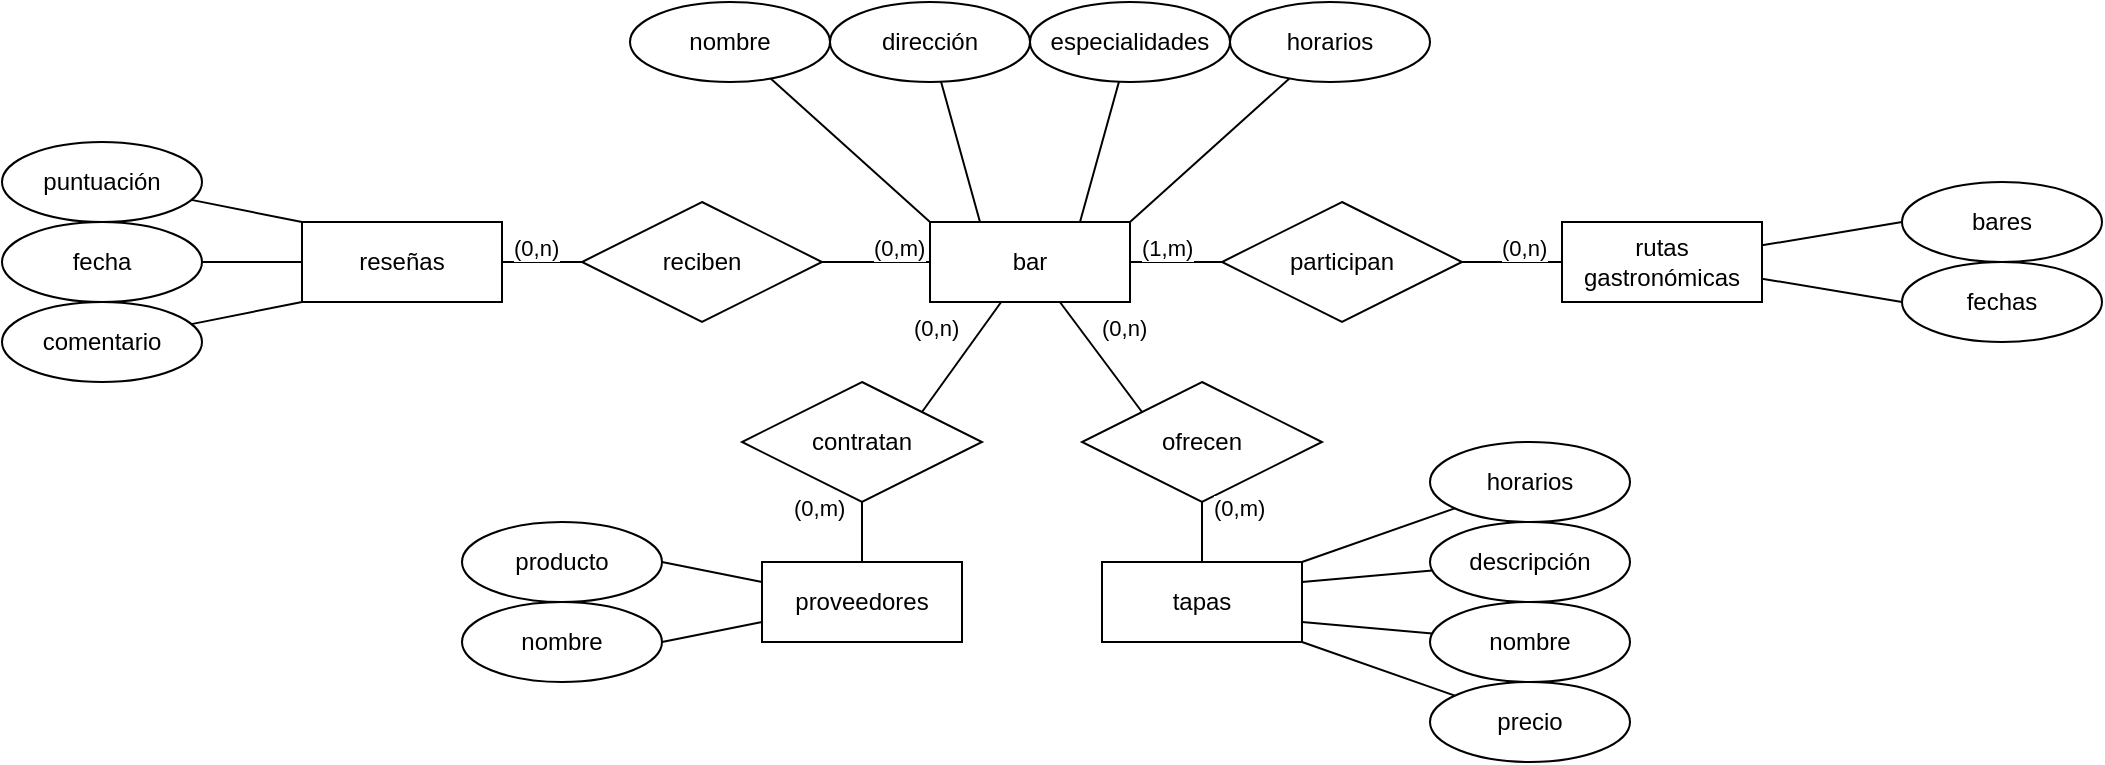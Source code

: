 <mxfile version="24.7.17">
  <diagram name="Página-1" id="t2JkzWrTatsrrkg4-881">
    <mxGraphModel grid="1" page="1" gridSize="10" guides="1" tooltips="1" connect="1" arrows="1" fold="1" pageScale="1" pageWidth="827" pageHeight="1169" math="0" shadow="0">
      <root>
        <mxCell id="0" />
        <mxCell id="1" parent="0" />
        <mxCell id="-gUTgzA7Ncet8yA0ThvM-30" style="edgeStyle=none;shape=connector;rounded=0;orthogonalLoop=1;jettySize=auto;html=1;exitX=1;exitY=0.5;exitDx=0;exitDy=0;entryX=0;entryY=0.5;entryDx=0;entryDy=0;strokeColor=default;align=center;verticalAlign=middle;fontFamily=Helvetica;fontSize=11;fontColor=default;labelBackgroundColor=default;endArrow=none;endFill=0;" edge="1" parent="1" source="-gUTgzA7Ncet8yA0ThvM-1" target="-gUTgzA7Ncet8yA0ThvM-3">
          <mxGeometry relative="1" as="geometry" />
        </mxCell>
        <mxCell id="-gUTgzA7Ncet8yA0ThvM-38" style="edgeStyle=none;shape=connector;rounded=0;orthogonalLoop=1;jettySize=auto;html=1;entryX=1;entryY=0;entryDx=0;entryDy=0;strokeColor=default;align=center;verticalAlign=middle;fontFamily=Helvetica;fontSize=11;fontColor=default;labelBackgroundColor=default;endArrow=none;endFill=0;" edge="1" parent="1" source="-gUTgzA7Ncet8yA0ThvM-1" target="-gUTgzA7Ncet8yA0ThvM-10">
          <mxGeometry relative="1" as="geometry" />
        </mxCell>
        <mxCell id="-gUTgzA7Ncet8yA0ThvM-39" style="edgeStyle=none;shape=connector;rounded=0;orthogonalLoop=1;jettySize=auto;html=1;entryX=0;entryY=0;entryDx=0;entryDy=0;strokeColor=default;align=center;verticalAlign=middle;fontFamily=Helvetica;fontSize=11;fontColor=default;labelBackgroundColor=default;endArrow=none;endFill=0;" edge="1" parent="1" source="-gUTgzA7Ncet8yA0ThvM-1" target="-gUTgzA7Ncet8yA0ThvM-11">
          <mxGeometry relative="1" as="geometry" />
        </mxCell>
        <mxCell id="-gUTgzA7Ncet8yA0ThvM-1" value="bar" style="whiteSpace=wrap;html=1;align=center;" vertex="1" parent="1">
          <mxGeometry x="364" y="240" width="100" height="40" as="geometry" />
        </mxCell>
        <mxCell id="-gUTgzA7Ncet8yA0ThvM-29" style="edgeStyle=none;shape=connector;rounded=0;orthogonalLoop=1;jettySize=auto;html=1;exitX=1;exitY=0.5;exitDx=0;exitDy=0;entryX=0;entryY=0.5;entryDx=0;entryDy=0;strokeColor=default;align=center;verticalAlign=middle;fontFamily=Helvetica;fontSize=11;fontColor=default;labelBackgroundColor=default;endArrow=none;endFill=0;" edge="1" parent="1" source="-gUTgzA7Ncet8yA0ThvM-2" target="-gUTgzA7Ncet8yA0ThvM-1">
          <mxGeometry relative="1" as="geometry" />
        </mxCell>
        <mxCell id="-gUTgzA7Ncet8yA0ThvM-2" value="reciben" style="shape=rhombus;perimeter=rhombusPerimeter;whiteSpace=wrap;html=1;align=center;" vertex="1" parent="1">
          <mxGeometry x="190" y="230" width="120" height="60" as="geometry" />
        </mxCell>
        <mxCell id="-gUTgzA7Ncet8yA0ThvM-31" style="edgeStyle=none;shape=connector;rounded=0;orthogonalLoop=1;jettySize=auto;html=1;entryX=0;entryY=0.5;entryDx=0;entryDy=0;strokeColor=default;align=center;verticalAlign=middle;fontFamily=Helvetica;fontSize=11;fontColor=default;labelBackgroundColor=default;endArrow=none;endFill=0;" edge="1" parent="1" source="-gUTgzA7Ncet8yA0ThvM-3" target="-gUTgzA7Ncet8yA0ThvM-5">
          <mxGeometry relative="1" as="geometry" />
        </mxCell>
        <mxCell id="-gUTgzA7Ncet8yA0ThvM-3" value="participan" style="shape=rhombus;perimeter=rhombusPerimeter;whiteSpace=wrap;html=1;align=center;" vertex="1" parent="1">
          <mxGeometry x="510" y="230" width="120" height="60" as="geometry" />
        </mxCell>
        <mxCell id="-gUTgzA7Ncet8yA0ThvM-28" style="edgeStyle=none;shape=connector;rounded=0;orthogonalLoop=1;jettySize=auto;html=1;entryX=0;entryY=0.5;entryDx=0;entryDy=0;strokeColor=default;align=center;verticalAlign=middle;fontFamily=Helvetica;fontSize=11;fontColor=default;labelBackgroundColor=default;endArrow=none;endFill=0;" edge="1" parent="1" source="-gUTgzA7Ncet8yA0ThvM-4" target="-gUTgzA7Ncet8yA0ThvM-2">
          <mxGeometry relative="1" as="geometry" />
        </mxCell>
        <mxCell id="-gUTgzA7Ncet8yA0ThvM-4" value="reseñas" style="whiteSpace=wrap;html=1;align=center;" vertex="1" parent="1">
          <mxGeometry x="50" y="240" width="100" height="40" as="geometry" />
        </mxCell>
        <mxCell id="-gUTgzA7Ncet8yA0ThvM-32" style="edgeStyle=none;shape=connector;rounded=0;orthogonalLoop=1;jettySize=auto;html=1;entryX=0;entryY=0.5;entryDx=0;entryDy=0;strokeColor=default;align=center;verticalAlign=middle;fontFamily=Helvetica;fontSize=11;fontColor=default;labelBackgroundColor=default;endArrow=none;endFill=0;" edge="1" parent="1" source="-gUTgzA7Ncet8yA0ThvM-5" target="-gUTgzA7Ncet8yA0ThvM-23">
          <mxGeometry relative="1" as="geometry" />
        </mxCell>
        <mxCell id="-gUTgzA7Ncet8yA0ThvM-33" style="edgeStyle=none;shape=connector;rounded=0;orthogonalLoop=1;jettySize=auto;html=1;entryX=0;entryY=0.5;entryDx=0;entryDy=0;strokeColor=default;align=center;verticalAlign=middle;fontFamily=Helvetica;fontSize=11;fontColor=default;labelBackgroundColor=default;endArrow=none;endFill=0;" edge="1" parent="1" source="-gUTgzA7Ncet8yA0ThvM-5" target="-gUTgzA7Ncet8yA0ThvM-24">
          <mxGeometry relative="1" as="geometry" />
        </mxCell>
        <mxCell id="-gUTgzA7Ncet8yA0ThvM-5" value="rutas gastronómicas" style="whiteSpace=wrap;html=1;align=center;" vertex="1" parent="1">
          <mxGeometry x="680" y="240" width="100" height="40" as="geometry" />
        </mxCell>
        <mxCell id="-gUTgzA7Ncet8yA0ThvM-34" style="edgeStyle=none;shape=connector;rounded=0;orthogonalLoop=1;jettySize=auto;html=1;entryX=0;entryY=0;entryDx=0;entryDy=0;strokeColor=default;align=center;verticalAlign=middle;fontFamily=Helvetica;fontSize=11;fontColor=default;labelBackgroundColor=default;endArrow=none;endFill=0;" edge="1" parent="1" source="-gUTgzA7Ncet8yA0ThvM-6" target="-gUTgzA7Ncet8yA0ThvM-1">
          <mxGeometry relative="1" as="geometry" />
        </mxCell>
        <mxCell id="-gUTgzA7Ncet8yA0ThvM-6" value="nombre" style="ellipse;whiteSpace=wrap;html=1;align=center;" vertex="1" parent="1">
          <mxGeometry x="214" y="130" width="100" height="40" as="geometry" />
        </mxCell>
        <mxCell id="-gUTgzA7Ncet8yA0ThvM-35" style="edgeStyle=none;shape=connector;rounded=0;orthogonalLoop=1;jettySize=auto;html=1;entryX=0.25;entryY=0;entryDx=0;entryDy=0;strokeColor=default;align=center;verticalAlign=middle;fontFamily=Helvetica;fontSize=11;fontColor=default;labelBackgroundColor=default;endArrow=none;endFill=0;" edge="1" parent="1" source="-gUTgzA7Ncet8yA0ThvM-7" target="-gUTgzA7Ncet8yA0ThvM-1">
          <mxGeometry relative="1" as="geometry" />
        </mxCell>
        <mxCell id="-gUTgzA7Ncet8yA0ThvM-7" value="dirección" style="ellipse;whiteSpace=wrap;html=1;align=center;" vertex="1" parent="1">
          <mxGeometry x="314" y="130" width="100" height="40" as="geometry" />
        </mxCell>
        <mxCell id="-gUTgzA7Ncet8yA0ThvM-36" style="edgeStyle=none;shape=connector;rounded=0;orthogonalLoop=1;jettySize=auto;html=1;entryX=0.75;entryY=0;entryDx=0;entryDy=0;strokeColor=default;align=center;verticalAlign=middle;fontFamily=Helvetica;fontSize=11;fontColor=default;labelBackgroundColor=default;endArrow=none;endFill=0;" edge="1" parent="1" source="-gUTgzA7Ncet8yA0ThvM-8" target="-gUTgzA7Ncet8yA0ThvM-1">
          <mxGeometry relative="1" as="geometry" />
        </mxCell>
        <mxCell id="-gUTgzA7Ncet8yA0ThvM-8" value="especialidades" style="ellipse;whiteSpace=wrap;html=1;align=center;" vertex="1" parent="1">
          <mxGeometry x="414" y="130" width="100" height="40" as="geometry" />
        </mxCell>
        <mxCell id="-gUTgzA7Ncet8yA0ThvM-37" style="edgeStyle=none;shape=connector;rounded=0;orthogonalLoop=1;jettySize=auto;html=1;entryX=1;entryY=0;entryDx=0;entryDy=0;strokeColor=default;align=center;verticalAlign=middle;fontFamily=Helvetica;fontSize=11;fontColor=default;labelBackgroundColor=default;endArrow=none;endFill=0;" edge="1" parent="1" source="-gUTgzA7Ncet8yA0ThvM-9" target="-gUTgzA7Ncet8yA0ThvM-1">
          <mxGeometry relative="1" as="geometry" />
        </mxCell>
        <mxCell id="-gUTgzA7Ncet8yA0ThvM-9" value="horarios" style="ellipse;whiteSpace=wrap;html=1;align=center;" vertex="1" parent="1">
          <mxGeometry x="514" y="130" width="100" height="40" as="geometry" />
        </mxCell>
        <mxCell id="-gUTgzA7Ncet8yA0ThvM-41" style="edgeStyle=none;shape=connector;rounded=0;orthogonalLoop=1;jettySize=auto;html=1;strokeColor=default;align=center;verticalAlign=middle;fontFamily=Helvetica;fontSize=11;fontColor=default;labelBackgroundColor=default;endArrow=none;endFill=0;" edge="1" parent="1" source="-gUTgzA7Ncet8yA0ThvM-10" target="-gUTgzA7Ncet8yA0ThvM-12">
          <mxGeometry relative="1" as="geometry" />
        </mxCell>
        <mxCell id="-gUTgzA7Ncet8yA0ThvM-10" value="contratan" style="shape=rhombus;perimeter=rhombusPerimeter;whiteSpace=wrap;html=1;align=center;" vertex="1" parent="1">
          <mxGeometry x="270" y="320" width="120" height="60" as="geometry" />
        </mxCell>
        <mxCell id="-gUTgzA7Ncet8yA0ThvM-40" style="edgeStyle=none;shape=connector;rounded=0;orthogonalLoop=1;jettySize=auto;html=1;entryX=0.5;entryY=0;entryDx=0;entryDy=0;strokeColor=default;align=center;verticalAlign=middle;fontFamily=Helvetica;fontSize=11;fontColor=default;labelBackgroundColor=default;endArrow=none;endFill=0;" edge="1" parent="1" source="-gUTgzA7Ncet8yA0ThvM-11" target="-gUTgzA7Ncet8yA0ThvM-13">
          <mxGeometry relative="1" as="geometry" />
        </mxCell>
        <mxCell id="-gUTgzA7Ncet8yA0ThvM-11" value="ofrecen" style="shape=rhombus;perimeter=rhombusPerimeter;whiteSpace=wrap;html=1;align=center;" vertex="1" parent="1">
          <mxGeometry x="440" y="320" width="120" height="60" as="geometry" />
        </mxCell>
        <mxCell id="-gUTgzA7Ncet8yA0ThvM-42" style="edgeStyle=none;shape=connector;rounded=0;orthogonalLoop=1;jettySize=auto;html=1;entryX=1;entryY=0.5;entryDx=0;entryDy=0;strokeColor=default;align=center;verticalAlign=middle;fontFamily=Helvetica;fontSize=11;fontColor=default;labelBackgroundColor=default;endArrow=none;endFill=0;" edge="1" parent="1" source="-gUTgzA7Ncet8yA0ThvM-12" target="-gUTgzA7Ncet8yA0ThvM-14">
          <mxGeometry relative="1" as="geometry" />
        </mxCell>
        <mxCell id="-gUTgzA7Ncet8yA0ThvM-43" style="edgeStyle=none;shape=connector;rounded=0;orthogonalLoop=1;jettySize=auto;html=1;entryX=1;entryY=0.5;entryDx=0;entryDy=0;strokeColor=default;align=center;verticalAlign=middle;fontFamily=Helvetica;fontSize=11;fontColor=default;labelBackgroundColor=default;endArrow=none;endFill=0;" edge="1" parent="1" source="-gUTgzA7Ncet8yA0ThvM-12" target="-gUTgzA7Ncet8yA0ThvM-15">
          <mxGeometry relative="1" as="geometry" />
        </mxCell>
        <mxCell id="-gUTgzA7Ncet8yA0ThvM-12" value="proveedores" style="whiteSpace=wrap;html=1;align=center;" vertex="1" parent="1">
          <mxGeometry x="280" y="410" width="100" height="40" as="geometry" />
        </mxCell>
        <mxCell id="-gUTgzA7Ncet8yA0ThvM-13" value="tapas" style="whiteSpace=wrap;html=1;align=center;" vertex="1" parent="1">
          <mxGeometry x="450" y="410" width="100" height="40" as="geometry" />
        </mxCell>
        <mxCell id="-gUTgzA7Ncet8yA0ThvM-14" value="producto" style="ellipse;whiteSpace=wrap;html=1;align=center;" vertex="1" parent="1">
          <mxGeometry x="130" y="390" width="100" height="40" as="geometry" />
        </mxCell>
        <mxCell id="-gUTgzA7Ncet8yA0ThvM-15" value="nombre" style="ellipse;whiteSpace=wrap;html=1;align=center;" vertex="1" parent="1">
          <mxGeometry x="130" y="430" width="100" height="40" as="geometry" />
        </mxCell>
        <mxCell id="-gUTgzA7Ncet8yA0ThvM-44" style="edgeStyle=none;shape=connector;rounded=0;orthogonalLoop=1;jettySize=auto;html=1;entryX=1;entryY=0;entryDx=0;entryDy=0;strokeColor=default;align=center;verticalAlign=middle;fontFamily=Helvetica;fontSize=11;fontColor=default;labelBackgroundColor=default;endArrow=none;endFill=0;" edge="1" parent="1" source="-gUTgzA7Ncet8yA0ThvM-16" target="-gUTgzA7Ncet8yA0ThvM-13">
          <mxGeometry relative="1" as="geometry" />
        </mxCell>
        <mxCell id="-gUTgzA7Ncet8yA0ThvM-16" value="horarios" style="ellipse;whiteSpace=wrap;html=1;align=center;" vertex="1" parent="1">
          <mxGeometry x="614" y="350" width="100" height="40" as="geometry" />
        </mxCell>
        <mxCell id="-gUTgzA7Ncet8yA0ThvM-45" style="edgeStyle=none;shape=connector;rounded=0;orthogonalLoop=1;jettySize=auto;html=1;entryX=1;entryY=0.25;entryDx=0;entryDy=0;strokeColor=default;align=center;verticalAlign=middle;fontFamily=Helvetica;fontSize=11;fontColor=default;labelBackgroundColor=default;endArrow=none;endFill=0;" edge="1" parent="1" source="-gUTgzA7Ncet8yA0ThvM-17" target="-gUTgzA7Ncet8yA0ThvM-13">
          <mxGeometry relative="1" as="geometry" />
        </mxCell>
        <mxCell id="-gUTgzA7Ncet8yA0ThvM-17" value="descripción" style="ellipse;whiteSpace=wrap;html=1;align=center;" vertex="1" parent="1">
          <mxGeometry x="614" y="390" width="100" height="40" as="geometry" />
        </mxCell>
        <mxCell id="-gUTgzA7Ncet8yA0ThvM-46" style="edgeStyle=none;shape=connector;rounded=0;orthogonalLoop=1;jettySize=auto;html=1;entryX=1;entryY=0.75;entryDx=0;entryDy=0;strokeColor=default;align=center;verticalAlign=middle;fontFamily=Helvetica;fontSize=11;fontColor=default;labelBackgroundColor=default;endArrow=none;endFill=0;" edge="1" parent="1" source="-gUTgzA7Ncet8yA0ThvM-18" target="-gUTgzA7Ncet8yA0ThvM-13">
          <mxGeometry relative="1" as="geometry" />
        </mxCell>
        <mxCell id="-gUTgzA7Ncet8yA0ThvM-18" value="nombre" style="ellipse;whiteSpace=wrap;html=1;align=center;" vertex="1" parent="1">
          <mxGeometry x="614" y="430" width="100" height="40" as="geometry" />
        </mxCell>
        <mxCell id="-gUTgzA7Ncet8yA0ThvM-47" style="edgeStyle=none;shape=connector;rounded=0;orthogonalLoop=1;jettySize=auto;html=1;entryX=1;entryY=1;entryDx=0;entryDy=0;strokeColor=default;align=center;verticalAlign=middle;fontFamily=Helvetica;fontSize=11;fontColor=default;labelBackgroundColor=default;endArrow=none;endFill=0;" edge="1" parent="1" source="-gUTgzA7Ncet8yA0ThvM-19" target="-gUTgzA7Ncet8yA0ThvM-13">
          <mxGeometry relative="1" as="geometry" />
        </mxCell>
        <mxCell id="-gUTgzA7Ncet8yA0ThvM-19" value="precio" style="ellipse;whiteSpace=wrap;html=1;align=center;" vertex="1" parent="1">
          <mxGeometry x="614" y="470" width="100" height="40" as="geometry" />
        </mxCell>
        <mxCell id="-gUTgzA7Ncet8yA0ThvM-25" style="rounded=0;orthogonalLoop=1;jettySize=auto;html=1;entryX=0;entryY=0;entryDx=0;entryDy=0;endArrow=none;endFill=0;" edge="1" parent="1" source="-gUTgzA7Ncet8yA0ThvM-20" target="-gUTgzA7Ncet8yA0ThvM-4">
          <mxGeometry relative="1" as="geometry" />
        </mxCell>
        <mxCell id="-gUTgzA7Ncet8yA0ThvM-20" value="puntuación" style="ellipse;whiteSpace=wrap;html=1;align=center;" vertex="1" parent="1">
          <mxGeometry x="-100" y="200" width="100" height="40" as="geometry" />
        </mxCell>
        <mxCell id="-gUTgzA7Ncet8yA0ThvM-26" style="edgeStyle=none;shape=connector;rounded=0;orthogonalLoop=1;jettySize=auto;html=1;strokeColor=default;align=center;verticalAlign=middle;fontFamily=Helvetica;fontSize=11;fontColor=default;labelBackgroundColor=default;endArrow=none;endFill=0;" edge="1" parent="1" source="-gUTgzA7Ncet8yA0ThvM-21" target="-gUTgzA7Ncet8yA0ThvM-4">
          <mxGeometry relative="1" as="geometry" />
        </mxCell>
        <mxCell id="-gUTgzA7Ncet8yA0ThvM-21" value="fecha" style="ellipse;whiteSpace=wrap;html=1;align=center;" vertex="1" parent="1">
          <mxGeometry x="-100" y="240" width="100" height="40" as="geometry" />
        </mxCell>
        <mxCell id="-gUTgzA7Ncet8yA0ThvM-27" style="edgeStyle=none;shape=connector;rounded=0;orthogonalLoop=1;jettySize=auto;html=1;entryX=0;entryY=1;entryDx=0;entryDy=0;strokeColor=default;align=center;verticalAlign=middle;fontFamily=Helvetica;fontSize=11;fontColor=default;labelBackgroundColor=default;endArrow=none;endFill=0;" edge="1" parent="1" source="-gUTgzA7Ncet8yA0ThvM-22" target="-gUTgzA7Ncet8yA0ThvM-4">
          <mxGeometry relative="1" as="geometry" />
        </mxCell>
        <mxCell id="-gUTgzA7Ncet8yA0ThvM-22" value="comentario" style="ellipse;whiteSpace=wrap;html=1;align=center;" vertex="1" parent="1">
          <mxGeometry x="-100" y="280" width="100" height="40" as="geometry" />
        </mxCell>
        <mxCell id="-gUTgzA7Ncet8yA0ThvM-23" value="bares" style="ellipse;whiteSpace=wrap;html=1;align=center;" vertex="1" parent="1">
          <mxGeometry x="850" y="220" width="100" height="40" as="geometry" />
        </mxCell>
        <mxCell id="-gUTgzA7Ncet8yA0ThvM-24" value="fechas" style="ellipse;whiteSpace=wrap;html=1;align=center;" vertex="1" parent="1">
          <mxGeometry x="850" y="260" width="100" height="40" as="geometry" />
        </mxCell>
        <mxCell id="-gUTgzA7Ncet8yA0ThvM-48" value="(0,m)" style="text;strokeColor=none;fillColor=none;spacingLeft=4;spacingRight=4;overflow=hidden;rotatable=0;points=[[0,0.5],[1,0.5]];portConstraint=eastwest;fontSize=11;whiteSpace=wrap;html=1;fontFamily=Helvetica;fontColor=default;labelBackgroundColor=default;" vertex="1" parent="1">
          <mxGeometry x="330" y="240" width="40" height="30" as="geometry" />
        </mxCell>
        <mxCell id="-gUTgzA7Ncet8yA0ThvM-50" value="(1,m)" style="text;strokeColor=none;fillColor=none;spacingLeft=4;spacingRight=4;overflow=hidden;rotatable=0;points=[[0,0.5],[1,0.5]];portConstraint=eastwest;fontSize=11;whiteSpace=wrap;html=1;fontFamily=Helvetica;fontColor=default;labelBackgroundColor=default;" vertex="1" parent="1">
          <mxGeometry x="464" y="240" width="40" height="30" as="geometry" />
        </mxCell>
        <mxCell id="-gUTgzA7Ncet8yA0ThvM-51" value="(0,n)" style="text;strokeColor=none;fillColor=none;spacingLeft=4;spacingRight=4;overflow=hidden;rotatable=0;points=[[0,0.5],[1,0.5]];portConstraint=eastwest;fontSize=11;whiteSpace=wrap;html=1;fontFamily=Helvetica;fontColor=default;labelBackgroundColor=default;" vertex="1" parent="1">
          <mxGeometry x="150" y="240" width="40" height="30" as="geometry" />
        </mxCell>
        <mxCell id="-gUTgzA7Ncet8yA0ThvM-52" value="(0,n)" style="text;strokeColor=none;fillColor=none;spacingLeft=4;spacingRight=4;overflow=hidden;rotatable=0;points=[[0,0.5],[1,0.5]];portConstraint=eastwest;fontSize=11;whiteSpace=wrap;html=1;fontFamily=Helvetica;fontColor=default;labelBackgroundColor=default;" vertex="1" parent="1">
          <mxGeometry x="644" y="240" width="40" height="30" as="geometry" />
        </mxCell>
        <mxCell id="-gUTgzA7Ncet8yA0ThvM-53" value="(0,n)" style="text;strokeColor=none;fillColor=none;spacingLeft=4;spacingRight=4;overflow=hidden;rotatable=0;points=[[0,0.5],[1,0.5]];portConstraint=eastwest;fontSize=11;whiteSpace=wrap;html=1;fontFamily=Helvetica;fontColor=default;labelBackgroundColor=default;" vertex="1" parent="1">
          <mxGeometry x="350" y="280" width="40" height="30" as="geometry" />
        </mxCell>
        <mxCell id="-gUTgzA7Ncet8yA0ThvM-54" value="(0,n)" style="text;strokeColor=none;fillColor=none;spacingLeft=4;spacingRight=4;overflow=hidden;rotatable=0;points=[[0,0.5],[1,0.5]];portConstraint=eastwest;fontSize=11;whiteSpace=wrap;html=1;fontFamily=Helvetica;fontColor=default;labelBackgroundColor=default;" vertex="1" parent="1">
          <mxGeometry x="444" y="280" width="40" height="30" as="geometry" />
        </mxCell>
        <mxCell id="-gUTgzA7Ncet8yA0ThvM-55" value="(0,m)" style="text;strokeColor=none;fillColor=none;spacingLeft=4;spacingRight=4;overflow=hidden;rotatable=0;points=[[0,0.5],[1,0.5]];portConstraint=eastwest;fontSize=11;whiteSpace=wrap;html=1;fontFamily=Helvetica;fontColor=default;labelBackgroundColor=default;" vertex="1" parent="1">
          <mxGeometry x="290" y="370" width="40" height="30" as="geometry" />
        </mxCell>
        <mxCell id="-gUTgzA7Ncet8yA0ThvM-56" value="(0,m)" style="text;strokeColor=none;fillColor=none;spacingLeft=4;spacingRight=4;overflow=hidden;rotatable=0;points=[[0,0.5],[1,0.5]];portConstraint=eastwest;fontSize=11;whiteSpace=wrap;html=1;fontFamily=Helvetica;fontColor=default;labelBackgroundColor=default;" vertex="1" parent="1">
          <mxGeometry x="500" y="370" width="40" height="30" as="geometry" />
        </mxCell>
      </root>
    </mxGraphModel>
  </diagram>
</mxfile>
